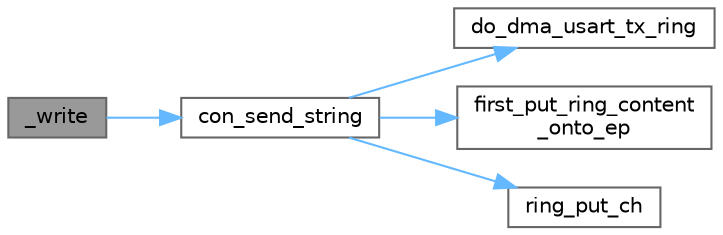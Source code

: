 digraph "_write"
{
 // LATEX_PDF_SIZE
  bgcolor="transparent";
  edge [fontname=Helvetica,fontsize=10,labelfontname=Helvetica,labelfontsize=10];
  node [fontname=Helvetica,fontsize=10,shape=box,height=0.2,width=0.4];
  rankdir="LR";
  Node1 [label="_write",height=0.2,width=0.4,color="gray40", fillcolor="grey60", style="filled", fontcolor="black",tooltip="To be used with printf."];
  Node1 -> Node2 [color="steelblue1",style="solid"];
  Node2 [label="con_send_string",height=0.2,width=0.4,color="grey40", fillcolor="white", style="filled",URL="$serial_8c.html#ac54f6c904c1b78cc33e6d94d8b7e1aa1",tooltip="Send a ASCIIZ string to serial (up to 127 chars) to console buffer and starts sending...."];
  Node2 -> Node3 [color="steelblue1",style="solid"];
  Node3 [label="do_dma_usart_tx_ring",height=0.2,width=0.4,color="grey40", fillcolor="white", style="filled",URL="$serial_8c.html#a0602b71dae2f607437c0ef26fd4cc19b",tooltip="If DMA is idle, it will be set to the \"get pointer\" of the uart_tx_ring."];
  Node2 -> Node4 [color="steelblue1",style="solid"];
  Node4 [label="first_put_ring_content\l_onto_ep",height=0.2,width=0.4,color="grey40", fillcolor="white", style="filled",URL="$cdcacm_8h.html#a775a23131d52c5bc13ff354e9de08570",tooltip="Starts a communication pipe with an IN Endpoint, to allow that the USB callbacks can take control of ..."];
  Node2 -> Node5 [color="steelblue1",style="solid"];
  Node5 [label="ring_put_ch",height=0.2,width=0.4,color="grey40", fillcolor="white", style="filled",URL="$serial_8c.html#a07469dc6c9ef0cb391bff88443f82d98",tooltip="Puts a byte in the specified ring. It is a non blocking function."];
}
